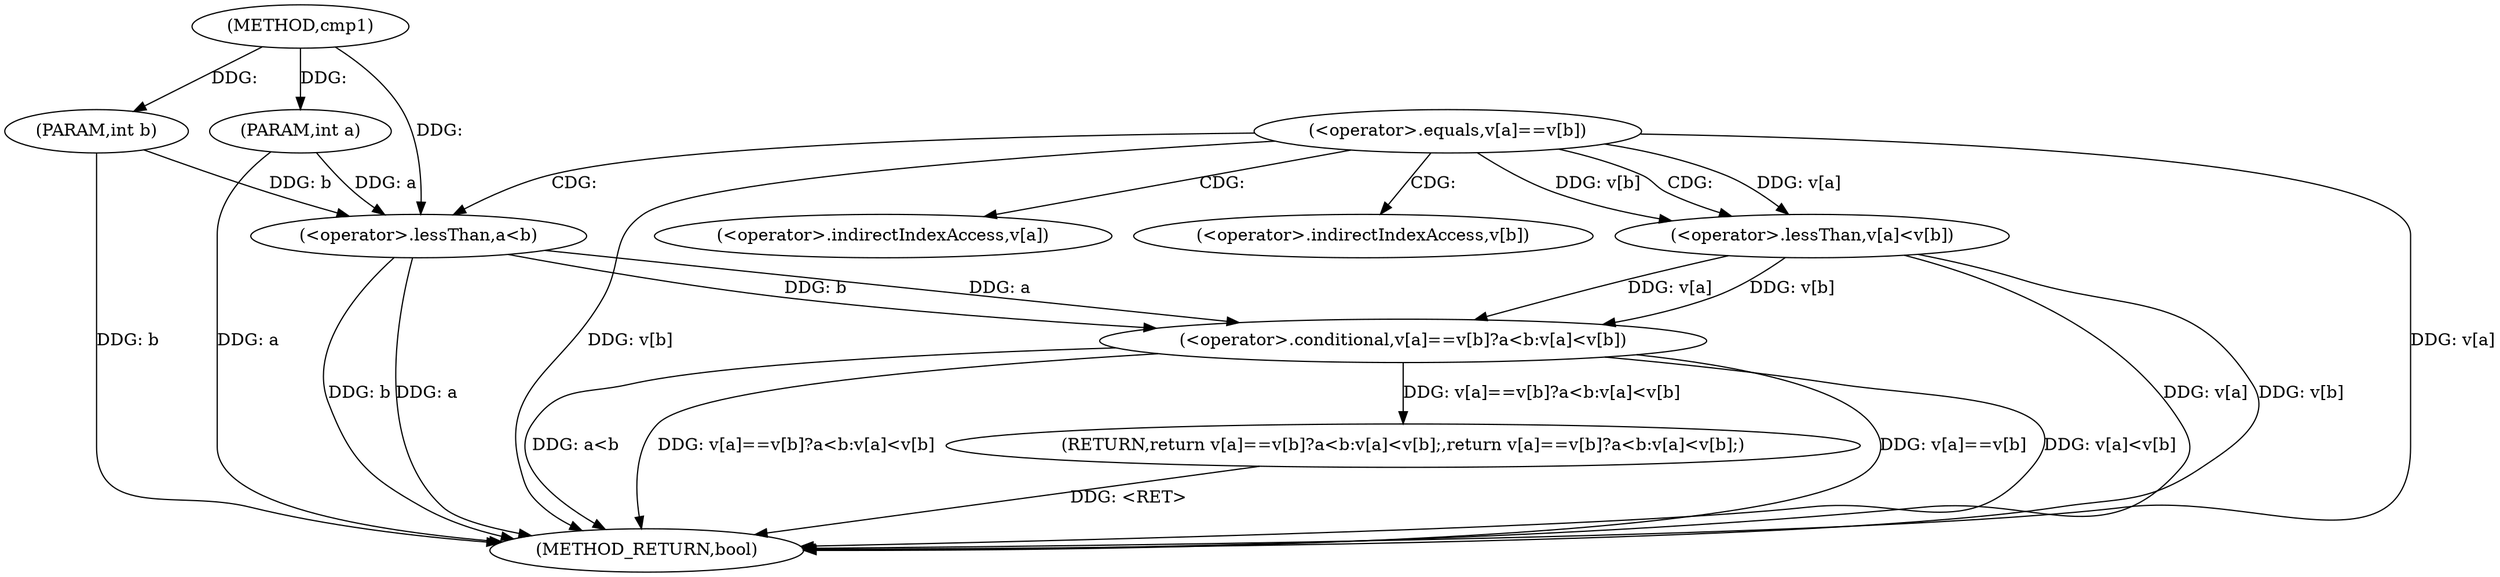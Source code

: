 digraph "cmp1" {  
"1000739" [label = "(METHOD,cmp1)" ]
"1000762" [label = "(METHOD_RETURN,bool)" ]
"1000740" [label = "(PARAM,int a)" ]
"1000741" [label = "(PARAM,int b)" ]
"1000743" [label = "(RETURN,return v[a]==v[b]?a<b:v[a]<v[b];,return v[a]==v[b]?a<b:v[a]<v[b];)" ]
"1000744" [label = "(<operator>.conditional,v[a]==v[b]?a<b:v[a]<v[b])" ]
"1000745" [label = "(<operator>.equals,v[a]==v[b])" ]
"1000752" [label = "(<operator>.lessThan,a<b)" ]
"1000755" [label = "(<operator>.lessThan,v[a]<v[b])" ]
"1000756" [label = "(<operator>.indirectIndexAccess,v[a])" ]
"1000759" [label = "(<operator>.indirectIndexAccess,v[b])" ]
  "1000743" -> "1000762"  [ label = "DDG: <RET>"] 
  "1000740" -> "1000762"  [ label = "DDG: a"] 
  "1000741" -> "1000762"  [ label = "DDG: b"] 
  "1000745" -> "1000762"  [ label = "DDG: v[a]"] 
  "1000745" -> "1000762"  [ label = "DDG: v[b]"] 
  "1000744" -> "1000762"  [ label = "DDG: v[a]==v[b]"] 
  "1000755" -> "1000762"  [ label = "DDG: v[a]"] 
  "1000755" -> "1000762"  [ label = "DDG: v[b]"] 
  "1000744" -> "1000762"  [ label = "DDG: v[a]<v[b]"] 
  "1000752" -> "1000762"  [ label = "DDG: a"] 
  "1000752" -> "1000762"  [ label = "DDG: b"] 
  "1000744" -> "1000762"  [ label = "DDG: a<b"] 
  "1000744" -> "1000762"  [ label = "DDG: v[a]==v[b]?a<b:v[a]<v[b]"] 
  "1000739" -> "1000740"  [ label = "DDG: "] 
  "1000739" -> "1000741"  [ label = "DDG: "] 
  "1000744" -> "1000743"  [ label = "DDG: v[a]==v[b]?a<b:v[a]<v[b]"] 
  "1000752" -> "1000744"  [ label = "DDG: a"] 
  "1000752" -> "1000744"  [ label = "DDG: b"] 
  "1000755" -> "1000744"  [ label = "DDG: v[a]"] 
  "1000755" -> "1000744"  [ label = "DDG: v[b]"] 
  "1000740" -> "1000752"  [ label = "DDG: a"] 
  "1000739" -> "1000752"  [ label = "DDG: "] 
  "1000741" -> "1000752"  [ label = "DDG: b"] 
  "1000745" -> "1000755"  [ label = "DDG: v[a]"] 
  "1000745" -> "1000755"  [ label = "DDG: v[b]"] 
  "1000745" -> "1000752"  [ label = "CDG: "] 
  "1000745" -> "1000755"  [ label = "CDG: "] 
  "1000745" -> "1000756"  [ label = "CDG: "] 
  "1000745" -> "1000759"  [ label = "CDG: "] 
}
